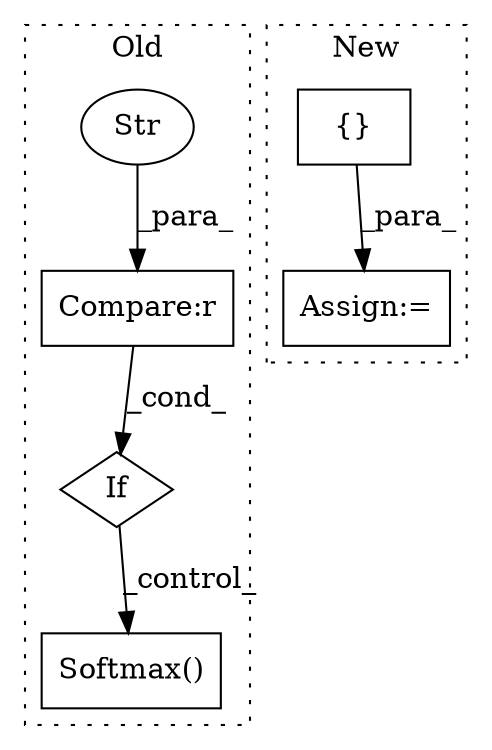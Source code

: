 digraph G {
subgraph cluster0 {
1 [label="Softmax()" a="75" s="10115" l="17" shape="box"];
3 [label="If" a="96" s="9877" l="3" shape="diamond"];
5 [label="Compare:r" a="40" s="9880" l="24" shape="box"];
6 [label="Str" a="66" s="9898" l="6" shape="ellipse"];
label = "Old";
style="dotted";
}
subgraph cluster1 {
2 [label="{}" a="95" s="9942,9943" l="2,1" shape="box"];
4 [label="Assign:=" a="68" s="9939" l="3" shape="box"];
label = "New";
style="dotted";
}
2 -> 4 [label="_para_"];
3 -> 1 [label="_control_"];
5 -> 3 [label="_cond_"];
6 -> 5 [label="_para_"];
}